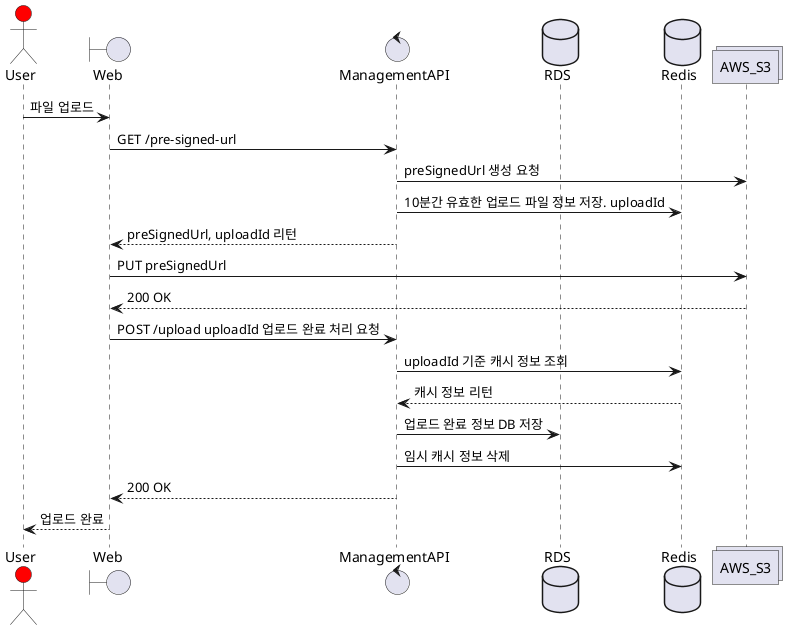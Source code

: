 @startuml
actor User #red
boundary Web
control ManagementAPI
database RDS
database Redis
collections AWS_S3

User -> Web : 파일 업로드
Web -> ManagementAPI : GET /pre-signed-url
ManagementAPI -> AWS_S3 : preSignedUrl 생성 요청
ManagementAPI -> Redis : 10분간 유효한 업로드 파일 정보 저장. uploadId
ManagementAPI --> Web : preSignedUrl, uploadId 리턴
Web -> AWS_S3 : PUT preSignedUrl
AWS_S3 --> Web : 200 OK
Web -> ManagementAPI : POST /upload uploadId 업로드 완료 처리 요청
ManagementAPI -> Redis : uploadId 기준 캐시 정보 조회
Redis --> ManagementAPI : 캐시 정보 리턴
ManagementAPI -> RDS : 업로드 완료 정보 DB 저장
ManagementAPI -> Redis : 임시 캐시 정보 삭제
ManagementAPI --> Web : 200 OK
Web --> User : 업로드 완료

@enduml